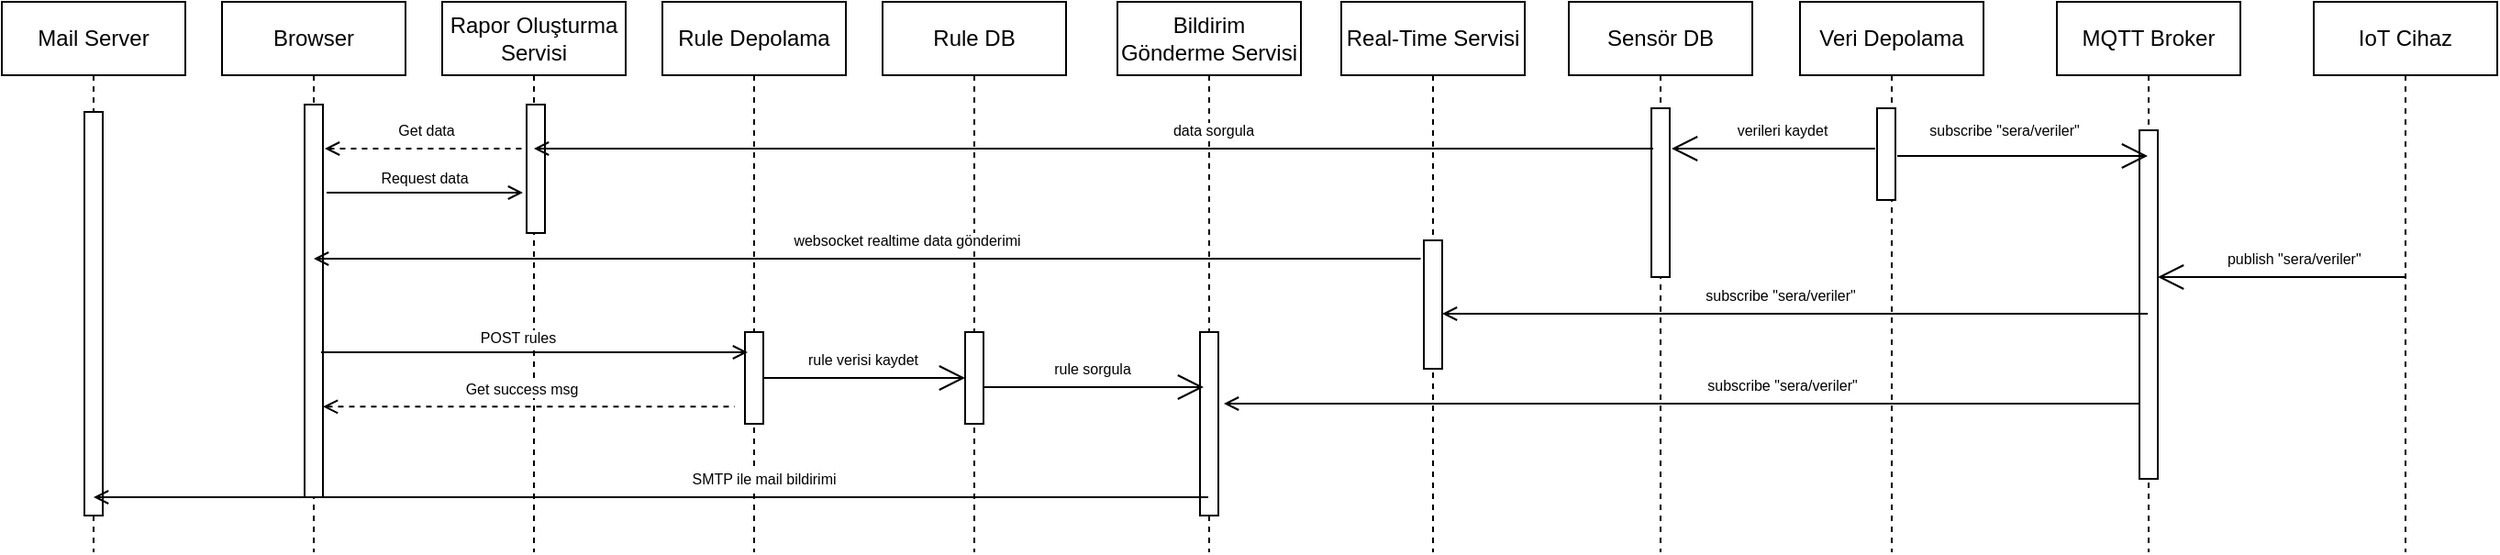<mxfile version="26.0.6">
  <diagram name="Sayfa -1" id="5OQ8vo9RvutyuGJe8WRp">
    <mxGraphModel dx="2074" dy="671" grid="1" gridSize="10" guides="1" tooltips="1" connect="1" arrows="1" fold="1" page="1" pageScale="1" pageWidth="827" pageHeight="1169" math="0" shadow="0">
      <root>
        <mxCell id="0" />
        <mxCell id="1" parent="0" />
        <mxCell id="_1GjO1LDRJEcFw7qo1M7-1" value="Mail Server" style="shape=umlLifeline;perimeter=lifelinePerimeter;whiteSpace=wrap;html=1;container=1;dropTarget=0;collapsible=0;recursiveResize=0;outlineConnect=0;portConstraint=eastwest;newEdgeStyle={&quot;curved&quot;:0,&quot;rounded&quot;:0};" vertex="1" parent="1">
          <mxGeometry x="-540" y="210" width="100" height="300" as="geometry" />
        </mxCell>
        <mxCell id="_1GjO1LDRJEcFw7qo1M7-65" value="" style="html=1;points=[[0,0,0,0,5],[0,1,0,0,-5],[1,0,0,0,5],[1,1,0,0,-5]];perimeter=orthogonalPerimeter;outlineConnect=0;targetShapes=umlLifeline;portConstraint=eastwest;newEdgeStyle={&quot;curved&quot;:0,&quot;rounded&quot;:0};" vertex="1" parent="_1GjO1LDRJEcFw7qo1M7-1">
          <mxGeometry x="45" y="60" width="10" height="220" as="geometry" />
        </mxCell>
        <mxCell id="_1GjO1LDRJEcFw7qo1M7-2" value="IoT Cihaz" style="shape=umlLifeline;perimeter=lifelinePerimeter;whiteSpace=wrap;html=1;container=1;dropTarget=0;collapsible=0;recursiveResize=0;outlineConnect=0;portConstraint=eastwest;newEdgeStyle={&quot;curved&quot;:0,&quot;rounded&quot;:0};" vertex="1" parent="1">
          <mxGeometry x="720" y="210" width="100" height="300" as="geometry" />
        </mxCell>
        <mxCell id="_1GjO1LDRJEcFw7qo1M7-3" value="MQTT Broker" style="shape=umlLifeline;perimeter=lifelinePerimeter;whiteSpace=wrap;html=1;container=1;dropTarget=0;collapsible=0;recursiveResize=0;outlineConnect=0;portConstraint=eastwest;newEdgeStyle={&quot;curved&quot;:0,&quot;rounded&quot;:0};" vertex="1" parent="1">
          <mxGeometry x="580" y="210" width="100" height="300" as="geometry" />
        </mxCell>
        <mxCell id="_1GjO1LDRJEcFw7qo1M7-8" value="" style="html=1;points=[[0,0,0,0,5],[0,1,0,0,-5],[1,0,0,0,5],[1,1,0,0,-5]];perimeter=orthogonalPerimeter;outlineConnect=0;targetShapes=umlLifeline;portConstraint=eastwest;newEdgeStyle={&quot;curved&quot;:0,&quot;rounded&quot;:0};" vertex="1" parent="_1GjO1LDRJEcFw7qo1M7-3">
          <mxGeometry x="45" y="70" width="10" height="190" as="geometry" />
        </mxCell>
        <mxCell id="_1GjO1LDRJEcFw7qo1M7-12" value="" style="endArrow=open;endFill=1;endSize=12;html=1;rounded=0;" edge="1" parent="_1GjO1LDRJEcFw7qo1M7-3" source="_1GjO1LDRJEcFw7qo1M7-8" target="_1GjO1LDRJEcFw7qo1M7-3">
          <mxGeometry width="160" relative="1" as="geometry">
            <mxPoint x="120" y="140" as="sourcePoint" />
            <mxPoint x="280" y="140" as="targetPoint" />
          </mxGeometry>
        </mxCell>
        <mxCell id="_1GjO1LDRJEcFw7qo1M7-16" value="" style="endArrow=open;endFill=1;endSize=12;html=1;rounded=0;" edge="1" parent="_1GjO1LDRJEcFw7qo1M7-3" source="_1GjO1LDRJEcFw7qo1M7-3" target="_1GjO1LDRJEcFw7qo1M7-8">
          <mxGeometry width="160" relative="1" as="geometry">
            <mxPoint x="40" y="80" as="sourcePoint" />
            <mxPoint x="-87" y="80" as="targetPoint" />
          </mxGeometry>
        </mxCell>
        <mxCell id="_1GjO1LDRJEcFw7qo1M7-4" value="Veri Depolama" style="shape=umlLifeline;perimeter=lifelinePerimeter;whiteSpace=wrap;html=1;container=1;dropTarget=0;collapsible=0;recursiveResize=0;outlineConnect=0;portConstraint=eastwest;newEdgeStyle={&quot;curved&quot;:0,&quot;rounded&quot;:0};" vertex="1" parent="1">
          <mxGeometry x="440" y="210" width="100" height="300" as="geometry" />
        </mxCell>
        <mxCell id="_1GjO1LDRJEcFw7qo1M7-18" value="" style="html=1;points=[[0,0,0,0,5],[0,1,0,0,-5],[1,0,0,0,5],[1,1,0,0,-5]];perimeter=orthogonalPerimeter;outlineConnect=0;targetShapes=umlLifeline;portConstraint=eastwest;newEdgeStyle={&quot;curved&quot;:0,&quot;rounded&quot;:0};" vertex="1" parent="_1GjO1LDRJEcFw7qo1M7-4">
          <mxGeometry x="42" y="58" width="10" height="50" as="geometry" />
        </mxCell>
        <mxCell id="_1GjO1LDRJEcFw7qo1M7-5" value="Real-Time Servisi" style="shape=umlLifeline;perimeter=lifelinePerimeter;whiteSpace=wrap;html=1;container=1;dropTarget=0;collapsible=0;recursiveResize=0;outlineConnect=0;portConstraint=eastwest;newEdgeStyle={&quot;curved&quot;:0,&quot;rounded&quot;:0};" vertex="1" parent="1">
          <mxGeometry x="190" y="210" width="100" height="300" as="geometry" />
        </mxCell>
        <mxCell id="_1GjO1LDRJEcFw7qo1M7-32" value="" style="html=1;points=[[0,0,0,0,5],[0,1,0,0,-5],[1,0,0,0,5],[1,1,0,0,-5]];perimeter=orthogonalPerimeter;outlineConnect=0;targetShapes=umlLifeline;portConstraint=eastwest;newEdgeStyle={&quot;curved&quot;:0,&quot;rounded&quot;:0};" vertex="1" parent="_1GjO1LDRJEcFw7qo1M7-5">
          <mxGeometry x="45" y="130" width="10" height="70" as="geometry" />
        </mxCell>
        <mxCell id="_1GjO1LDRJEcFw7qo1M7-6" value="Bildirim Gönderme Servisi" style="shape=umlLifeline;perimeter=lifelinePerimeter;whiteSpace=wrap;html=1;container=1;dropTarget=0;collapsible=0;recursiveResize=0;outlineConnect=0;portConstraint=eastwest;newEdgeStyle={&quot;curved&quot;:0,&quot;rounded&quot;:0};" vertex="1" parent="1">
          <mxGeometry x="68" y="210" width="100" height="300" as="geometry" />
        </mxCell>
        <mxCell id="_1GjO1LDRJEcFw7qo1M7-33" value="" style="html=1;points=[[0,0,0,0,5],[0,1,0,0,-5],[1,0,0,0,5],[1,1,0,0,-5]];perimeter=orthogonalPerimeter;outlineConnect=0;targetShapes=umlLifeline;portConstraint=eastwest;newEdgeStyle={&quot;curved&quot;:0,&quot;rounded&quot;:0};" vertex="1" parent="_1GjO1LDRJEcFw7qo1M7-6">
          <mxGeometry x="45" y="180" width="10" height="100" as="geometry" />
        </mxCell>
        <mxCell id="_1GjO1LDRJEcFw7qo1M7-7" value="Rapor Oluşturma Servisi" style="shape=umlLifeline;perimeter=lifelinePerimeter;whiteSpace=wrap;html=1;container=1;dropTarget=0;collapsible=0;recursiveResize=0;outlineConnect=0;portConstraint=eastwest;newEdgeStyle={&quot;curved&quot;:0,&quot;rounded&quot;:0};" vertex="1" parent="1">
          <mxGeometry x="-300" y="210" width="100" height="300" as="geometry" />
        </mxCell>
        <mxCell id="_1GjO1LDRJEcFw7qo1M7-42" value="" style="html=1;points=[[0,0,0,0,5],[0,1,0,0,-5],[1,0,0,0,5],[1,1,0,0,-5]];perimeter=orthogonalPerimeter;outlineConnect=0;targetShapes=umlLifeline;portConstraint=eastwest;newEdgeStyle={&quot;curved&quot;:0,&quot;rounded&quot;:0};" vertex="1" parent="_1GjO1LDRJEcFw7qo1M7-7">
          <mxGeometry x="46" y="56" width="10" height="70" as="geometry" />
        </mxCell>
        <mxCell id="_1GjO1LDRJEcFw7qo1M7-13" value="" style="endArrow=open;endFill=1;endSize=12;html=1;rounded=0;" edge="1" parent="1" source="_1GjO1LDRJEcFw7qo1M7-2" target="_1GjO1LDRJEcFw7qo1M7-8">
          <mxGeometry width="160" relative="1" as="geometry">
            <mxPoint x="770" y="360" as="sourcePoint" />
            <mxPoint x="630" y="360" as="targetPoint" />
          </mxGeometry>
        </mxCell>
        <mxCell id="_1GjO1LDRJEcFw7qo1M7-14" value="publish &quot;sera/veriler&quot;&amp;nbsp;" style="edgeLabel;html=1;align=center;verticalAlign=middle;resizable=0;points=[];fontSize=8;" vertex="1" connectable="0" parent="_1GjO1LDRJEcFw7qo1M7-13">
          <mxGeometry x="0.135" y="1" relative="1" as="geometry">
            <mxPoint x="17" y="-11" as="offset" />
          </mxGeometry>
        </mxCell>
        <mxCell id="_1GjO1LDRJEcFw7qo1M7-15" value="Sensör DB" style="shape=umlLifeline;perimeter=lifelinePerimeter;whiteSpace=wrap;html=1;container=1;dropTarget=0;collapsible=0;recursiveResize=0;outlineConnect=0;portConstraint=eastwest;newEdgeStyle={&quot;curved&quot;:0,&quot;rounded&quot;:0};" vertex="1" parent="1">
          <mxGeometry x="314" y="210" width="100" height="300" as="geometry" />
        </mxCell>
        <mxCell id="_1GjO1LDRJEcFw7qo1M7-27" value="" style="html=1;points=[[0,0,0,0,5],[0,1,0,0,-5],[1,0,0,0,5],[1,1,0,0,-5]];perimeter=orthogonalPerimeter;outlineConnect=0;targetShapes=umlLifeline;portConstraint=eastwest;newEdgeStyle={&quot;curved&quot;:0,&quot;rounded&quot;:0};" vertex="1" parent="_1GjO1LDRJEcFw7qo1M7-15">
          <mxGeometry x="45" y="58" width="10" height="92" as="geometry" />
        </mxCell>
        <mxCell id="_1GjO1LDRJEcFw7qo1M7-21" value="" style="endArrow=open;endFill=1;endSize=12;html=1;rounded=0;" edge="1" parent="1" target="_1GjO1LDRJEcFw7qo1M7-3">
          <mxGeometry width="160" relative="1" as="geometry">
            <mxPoint x="493" y="294" as="sourcePoint" />
            <mxPoint x="588" y="294" as="targetPoint" />
          </mxGeometry>
        </mxCell>
        <mxCell id="_1GjO1LDRJEcFw7qo1M7-22" value="subscribe &quot;sera/veriler&quot;" style="edgeLabel;html=1;align=center;verticalAlign=middle;resizable=0;points=[];fontSize=8;" vertex="1" connectable="0" parent="_1GjO1LDRJEcFw7qo1M7-21">
          <mxGeometry x="0.135" y="1" relative="1" as="geometry">
            <mxPoint x="-20" y="-13" as="offset" />
          </mxGeometry>
        </mxCell>
        <mxCell id="_1GjO1LDRJEcFw7qo1M7-25" value="" style="endArrow=open;endFill=1;endSize=12;html=1;rounded=0;" edge="1" parent="1">
          <mxGeometry width="160" relative="1" as="geometry">
            <mxPoint x="481" y="290" as="sourcePoint" />
            <mxPoint x="370" y="290" as="targetPoint" />
          </mxGeometry>
        </mxCell>
        <mxCell id="_1GjO1LDRJEcFw7qo1M7-26" value="verileri kaydet" style="edgeLabel;html=1;align=center;verticalAlign=middle;resizable=0;points=[];fontSize=8;" vertex="1" connectable="0" parent="_1GjO1LDRJEcFw7qo1M7-25">
          <mxGeometry x="0.135" y="1" relative="1" as="geometry">
            <mxPoint x="12" y="-11" as="offset" />
          </mxGeometry>
        </mxCell>
        <mxCell id="_1GjO1LDRJEcFw7qo1M7-30" value="" style="endArrow=none;endFill=0;endSize=12;html=1;rounded=0;startArrow=open;startFill=0;" edge="1" parent="1" target="_1GjO1LDRJEcFw7qo1M7-3">
          <mxGeometry width="160" relative="1" as="geometry">
            <mxPoint x="245" y="380" as="sourcePoint" />
            <mxPoint x="382" y="380" as="targetPoint" />
          </mxGeometry>
        </mxCell>
        <mxCell id="_1GjO1LDRJEcFw7qo1M7-31" value="subscribe &quot;sera/veriler&quot;" style="edgeLabel;html=1;align=center;verticalAlign=middle;resizable=0;points=[];fontSize=8;" vertex="1" connectable="0" parent="_1GjO1LDRJEcFw7qo1M7-30">
          <mxGeometry x="0.135" y="1" relative="1" as="geometry">
            <mxPoint x="-34" y="-9" as="offset" />
          </mxGeometry>
        </mxCell>
        <mxCell id="_1GjO1LDRJEcFw7qo1M7-34" value="" style="endArrow=none;endFill=0;endSize=12;html=1;rounded=0;startArrow=open;startFill=0;" edge="1" parent="1">
          <mxGeometry width="160" relative="1" as="geometry">
            <mxPoint x="126" y="429" as="sourcePoint" />
            <mxPoint x="625.5" y="429.0" as="targetPoint" />
          </mxGeometry>
        </mxCell>
        <mxCell id="_1GjO1LDRJEcFw7qo1M7-35" value="subscribe &quot;sera/veriler&quot;" style="edgeLabel;html=1;align=center;verticalAlign=middle;resizable=0;points=[];fontSize=8;" vertex="1" connectable="0" parent="_1GjO1LDRJEcFw7qo1M7-34">
          <mxGeometry x="0.135" y="1" relative="1" as="geometry">
            <mxPoint x="20" y="-9" as="offset" />
          </mxGeometry>
        </mxCell>
        <mxCell id="_1GjO1LDRJEcFw7qo1M7-36" value="Rule DB" style="shape=umlLifeline;perimeter=lifelinePerimeter;whiteSpace=wrap;html=1;container=1;dropTarget=0;collapsible=0;recursiveResize=0;outlineConnect=0;portConstraint=eastwest;newEdgeStyle={&quot;curved&quot;:0,&quot;rounded&quot;:0};" vertex="1" parent="1">
          <mxGeometry x="-60" y="210" width="100" height="300" as="geometry" />
        </mxCell>
        <mxCell id="_1GjO1LDRJEcFw7qo1M7-37" value="" style="html=1;points=[[0,0,0,0,5],[0,1,0,0,-5],[1,0,0,0,5],[1,1,0,0,-5]];perimeter=orthogonalPerimeter;outlineConnect=0;targetShapes=umlLifeline;portConstraint=eastwest;newEdgeStyle={&quot;curved&quot;:0,&quot;rounded&quot;:0};" vertex="1" parent="_1GjO1LDRJEcFw7qo1M7-36">
          <mxGeometry x="45" y="180" width="10" height="50" as="geometry" />
        </mxCell>
        <mxCell id="_1GjO1LDRJEcFw7qo1M7-38" value="" style="endArrow=open;endFill=1;endSize=12;html=1;rounded=0;" edge="1" parent="1">
          <mxGeometry width="160" relative="1" as="geometry">
            <mxPoint x="-5" y="420" as="sourcePoint" />
            <mxPoint x="115" y="420" as="targetPoint" />
          </mxGeometry>
        </mxCell>
        <mxCell id="_1GjO1LDRJEcFw7qo1M7-39" value="rule sorgula" style="edgeLabel;html=1;align=center;verticalAlign=middle;resizable=0;points=[];fontSize=8;" vertex="1" connectable="0" parent="_1GjO1LDRJEcFw7qo1M7-38">
          <mxGeometry x="0.135" y="1" relative="1" as="geometry">
            <mxPoint x="-9" y="-9" as="offset" />
          </mxGeometry>
        </mxCell>
        <mxCell id="_1GjO1LDRJEcFw7qo1M7-40" value="" style="endArrow=none;endFill=0;endSize=12;html=1;rounded=0;startArrow=open;startFill=0;" edge="1" parent="1" source="_1GjO1LDRJEcFw7qo1M7-7">
          <mxGeometry width="160" relative="1" as="geometry">
            <mxPoint x="-135.214" y="290" as="sourcePoint" />
            <mxPoint x="360" y="290" as="targetPoint" />
          </mxGeometry>
        </mxCell>
        <mxCell id="_1GjO1LDRJEcFw7qo1M7-41" value="data sorgula" style="edgeLabel;html=1;align=center;verticalAlign=middle;resizable=0;points=[];fontSize=8;" vertex="1" connectable="0" parent="_1GjO1LDRJEcFw7qo1M7-40">
          <mxGeometry x="0.135" y="1" relative="1" as="geometry">
            <mxPoint x="24" y="-9" as="offset" />
          </mxGeometry>
        </mxCell>
        <mxCell id="_1GjO1LDRJEcFw7qo1M7-44" value="Browser" style="shape=umlLifeline;perimeter=lifelinePerimeter;whiteSpace=wrap;html=1;container=1;dropTarget=0;collapsible=0;recursiveResize=0;outlineConnect=0;portConstraint=eastwest;newEdgeStyle={&quot;curved&quot;:0,&quot;rounded&quot;:0};" vertex="1" parent="1">
          <mxGeometry x="-420" y="210" width="100" height="300" as="geometry" />
        </mxCell>
        <mxCell id="_1GjO1LDRJEcFw7qo1M7-45" value="" style="html=1;points=[[0,0,0,0,5],[0,1,0,0,-5],[1,0,0,0,5],[1,1,0,0,-5]];perimeter=orthogonalPerimeter;outlineConnect=0;targetShapes=umlLifeline;portConstraint=eastwest;newEdgeStyle={&quot;curved&quot;:0,&quot;rounded&quot;:0};" vertex="1" parent="_1GjO1LDRJEcFw7qo1M7-44">
          <mxGeometry x="45" y="56" width="10" height="214" as="geometry" />
        </mxCell>
        <mxCell id="_1GjO1LDRJEcFw7qo1M7-46" value="" style="endArrow=none;endFill=0;endSize=12;html=1;rounded=0;startArrow=open;startFill=0;dashed=1;" edge="1" parent="1" target="_1GjO1LDRJEcFw7qo1M7-42">
          <mxGeometry width="160" relative="1" as="geometry">
            <mxPoint x="-364.004" y="290" as="sourcePoint" />
            <mxPoint x="131.21" y="290" as="targetPoint" />
          </mxGeometry>
        </mxCell>
        <mxCell id="_1GjO1LDRJEcFw7qo1M7-47" value="Get data" style="edgeLabel;html=1;align=center;verticalAlign=middle;resizable=0;points=[];fontSize=8;" vertex="1" connectable="0" parent="_1GjO1LDRJEcFw7qo1M7-46">
          <mxGeometry x="0.135" y="1" relative="1" as="geometry">
            <mxPoint x="-8" y="-9" as="offset" />
          </mxGeometry>
        </mxCell>
        <mxCell id="_1GjO1LDRJEcFw7qo1M7-48" value="Rule Depolama" style="shape=umlLifeline;perimeter=lifelinePerimeter;whiteSpace=wrap;html=1;container=1;dropTarget=0;collapsible=0;recursiveResize=0;outlineConnect=0;portConstraint=eastwest;newEdgeStyle={&quot;curved&quot;:0,&quot;rounded&quot;:0};" vertex="1" parent="1">
          <mxGeometry x="-180" y="210" width="100" height="300" as="geometry" />
        </mxCell>
        <mxCell id="_1GjO1LDRJEcFw7qo1M7-50" value="" style="html=1;points=[[0,0,0,0,5],[0,1,0,0,-5],[1,0,0,0,5],[1,1,0,0,-5]];perimeter=orthogonalPerimeter;outlineConnect=0;targetShapes=umlLifeline;portConstraint=eastwest;newEdgeStyle={&quot;curved&quot;:0,&quot;rounded&quot;:0};" vertex="1" parent="_1GjO1LDRJEcFw7qo1M7-48">
          <mxGeometry x="45" y="180" width="10" height="50" as="geometry" />
        </mxCell>
        <mxCell id="_1GjO1LDRJEcFw7qo1M7-51" value="" style="endArrow=open;endFill=1;endSize=12;html=1;rounded=0;" edge="1" parent="1" source="_1GjO1LDRJEcFw7qo1M7-50" target="_1GjO1LDRJEcFw7qo1M7-37">
          <mxGeometry width="160" relative="1" as="geometry">
            <mxPoint x="-120" y="410" as="sourcePoint" />
            <mxPoint x="-10" y="410" as="targetPoint" />
          </mxGeometry>
        </mxCell>
        <mxCell id="_1GjO1LDRJEcFw7qo1M7-52" value="rule verisi kaydet" style="edgeLabel;html=1;align=center;verticalAlign=middle;resizable=0;points=[];fontSize=8;" vertex="1" connectable="0" parent="_1GjO1LDRJEcFw7qo1M7-51">
          <mxGeometry x="0.135" y="1" relative="1" as="geometry">
            <mxPoint x="-9" y="-9" as="offset" />
          </mxGeometry>
        </mxCell>
        <mxCell id="_1GjO1LDRJEcFw7qo1M7-53" value="" style="endArrow=none;endFill=0;endSize=12;html=1;rounded=0;startArrow=open;startFill=0;" edge="1" parent="1">
          <mxGeometry width="160" relative="1" as="geometry">
            <mxPoint x="-256" y="314.0" as="sourcePoint" />
            <mxPoint x="-363.0" y="314.0" as="targetPoint" />
          </mxGeometry>
        </mxCell>
        <mxCell id="_1GjO1LDRJEcFw7qo1M7-54" value="Request data" style="edgeLabel;html=1;align=center;verticalAlign=middle;resizable=0;points=[];fontSize=8;" vertex="1" connectable="0" parent="_1GjO1LDRJEcFw7qo1M7-53">
          <mxGeometry x="0.135" y="1" relative="1" as="geometry">
            <mxPoint x="6" y="-9" as="offset" />
          </mxGeometry>
        </mxCell>
        <mxCell id="_1GjO1LDRJEcFw7qo1M7-55" value="" style="endArrow=none;endFill=0;endSize=12;html=1;rounded=0;startArrow=open;startFill=0;" edge="1" parent="1">
          <mxGeometry width="160" relative="1" as="geometry">
            <mxPoint x="-133.5" y="401.0" as="sourcePoint" />
            <mxPoint x="-366.0" y="401.0" as="targetPoint" />
          </mxGeometry>
        </mxCell>
        <mxCell id="_1GjO1LDRJEcFw7qo1M7-56" value="POST rules" style="edgeLabel;html=1;align=center;verticalAlign=middle;resizable=0;points=[];fontSize=8;" vertex="1" connectable="0" parent="_1GjO1LDRJEcFw7qo1M7-55">
          <mxGeometry x="0.135" y="1" relative="1" as="geometry">
            <mxPoint x="6" y="-9" as="offset" />
          </mxGeometry>
        </mxCell>
        <mxCell id="_1GjO1LDRJEcFw7qo1M7-57" value="" style="endArrow=none;endFill=0;endSize=12;html=1;rounded=0;startArrow=open;startFill=0;dashed=1;" edge="1" parent="1">
          <mxGeometry width="160" relative="1" as="geometry">
            <mxPoint x="-365" y="430.66" as="sourcePoint" />
            <mxPoint x="-140.5" y="430.66" as="targetPoint" />
          </mxGeometry>
        </mxCell>
        <mxCell id="_1GjO1LDRJEcFw7qo1M7-58" value="Get success msg" style="edgeLabel;html=1;align=center;verticalAlign=middle;resizable=0;points=[];fontSize=8;" vertex="1" connectable="0" parent="_1GjO1LDRJEcFw7qo1M7-57">
          <mxGeometry x="0.135" y="1" relative="1" as="geometry">
            <mxPoint x="-20" y="-9" as="offset" />
          </mxGeometry>
        </mxCell>
        <mxCell id="_1GjO1LDRJEcFw7qo1M7-59" value="" style="endArrow=none;endFill=0;endSize=12;html=1;rounded=0;startArrow=open;startFill=0;" edge="1" parent="1" source="_1GjO1LDRJEcFw7qo1M7-44">
          <mxGeometry width="160" relative="1" as="geometry">
            <mxPoint x="8.75" y="350" as="sourcePoint" />
            <mxPoint x="233.25" y="350.0" as="targetPoint" />
          </mxGeometry>
        </mxCell>
        <mxCell id="_1GjO1LDRJEcFw7qo1M7-60" value="websocket realtime data gönderimi" style="edgeLabel;html=1;align=center;verticalAlign=middle;resizable=0;points=[];fontSize=8;" vertex="1" connectable="0" parent="_1GjO1LDRJEcFw7qo1M7-59">
          <mxGeometry x="0.135" y="1" relative="1" as="geometry">
            <mxPoint x="-20" y="-9" as="offset" />
          </mxGeometry>
        </mxCell>
        <mxCell id="_1GjO1LDRJEcFw7qo1M7-66" value="" style="endArrow=none;endFill=0;endSize=12;html=1;rounded=0;startArrow=open;startFill=0;" edge="1" parent="1" target="_1GjO1LDRJEcFw7qo1M7-6">
          <mxGeometry width="160" relative="1" as="geometry">
            <mxPoint x="-490" y="480" as="sourcePoint" />
            <mxPoint x="9.5" y="480.0" as="targetPoint" />
          </mxGeometry>
        </mxCell>
        <mxCell id="_1GjO1LDRJEcFw7qo1M7-67" value="SMTP ile mail bildirimi" style="edgeLabel;html=1;align=center;verticalAlign=middle;resizable=0;points=[];fontSize=8;" vertex="1" connectable="0" parent="_1GjO1LDRJEcFw7qo1M7-66">
          <mxGeometry x="0.135" y="1" relative="1" as="geometry">
            <mxPoint x="20" y="-9" as="offset" />
          </mxGeometry>
        </mxCell>
      </root>
    </mxGraphModel>
  </diagram>
</mxfile>
